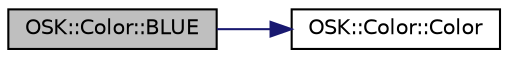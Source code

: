 digraph "OSK::Color::BLUE"
{
 // LATEX_PDF_SIZE
  edge [fontname="Helvetica",fontsize="10",labelfontname="Helvetica",labelfontsize="10"];
  node [fontname="Helvetica",fontsize="10",shape=record];
  rankdir="LR";
  Node1 [label="OSK::Color::BLUE",height=0.2,width=0.4,color="black", fillcolor="grey75", style="filled", fontcolor="black",tooltip="Color azul. (0.0f, 1.0f, 1.0f)."];
  Node1 -> Node2 [color="midnightblue",fontsize="10",style="solid",fontname="Helvetica"];
  Node2 [label="OSK::Color::Color",height=0.2,width=0.4,color="black", fillcolor="white", style="filled",URL="$class_o_s_k_1_1_color.html#aced94f7152a9c5e63bfebc382349e8a6",tooltip="Crea una instancia vacía del color."];
}
